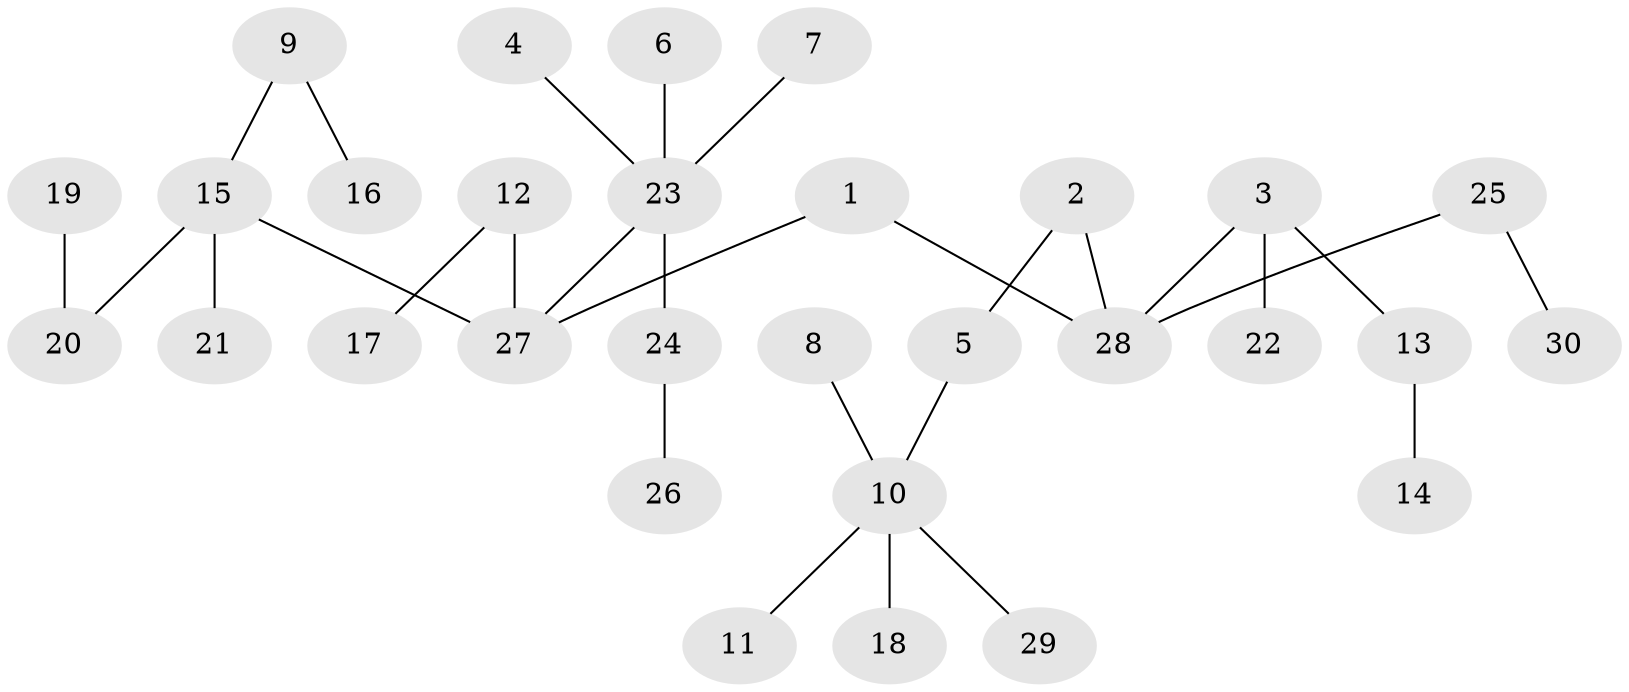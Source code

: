 // original degree distribution, {1: 0.55, 4: 0.05, 5: 0.05, 2: 0.18333333333333332, 6: 0.03333333333333333, 3: 0.13333333333333333}
// Generated by graph-tools (version 1.1) at 2025/26/03/09/25 03:26:28]
// undirected, 30 vertices, 29 edges
graph export_dot {
graph [start="1"]
  node [color=gray90,style=filled];
  1;
  2;
  3;
  4;
  5;
  6;
  7;
  8;
  9;
  10;
  11;
  12;
  13;
  14;
  15;
  16;
  17;
  18;
  19;
  20;
  21;
  22;
  23;
  24;
  25;
  26;
  27;
  28;
  29;
  30;
  1 -- 27 [weight=1.0];
  1 -- 28 [weight=1.0];
  2 -- 5 [weight=1.0];
  2 -- 28 [weight=1.0];
  3 -- 13 [weight=1.0];
  3 -- 22 [weight=1.0];
  3 -- 28 [weight=1.0];
  4 -- 23 [weight=1.0];
  5 -- 10 [weight=1.0];
  6 -- 23 [weight=1.0];
  7 -- 23 [weight=1.0];
  8 -- 10 [weight=1.0];
  9 -- 15 [weight=1.0];
  9 -- 16 [weight=1.0];
  10 -- 11 [weight=1.0];
  10 -- 18 [weight=1.0];
  10 -- 29 [weight=1.0];
  12 -- 17 [weight=1.0];
  12 -- 27 [weight=1.0];
  13 -- 14 [weight=1.0];
  15 -- 20 [weight=1.0];
  15 -- 21 [weight=1.0];
  15 -- 27 [weight=1.0];
  19 -- 20 [weight=1.0];
  23 -- 24 [weight=1.0];
  23 -- 27 [weight=1.0];
  24 -- 26 [weight=1.0];
  25 -- 28 [weight=1.0];
  25 -- 30 [weight=1.0];
}

